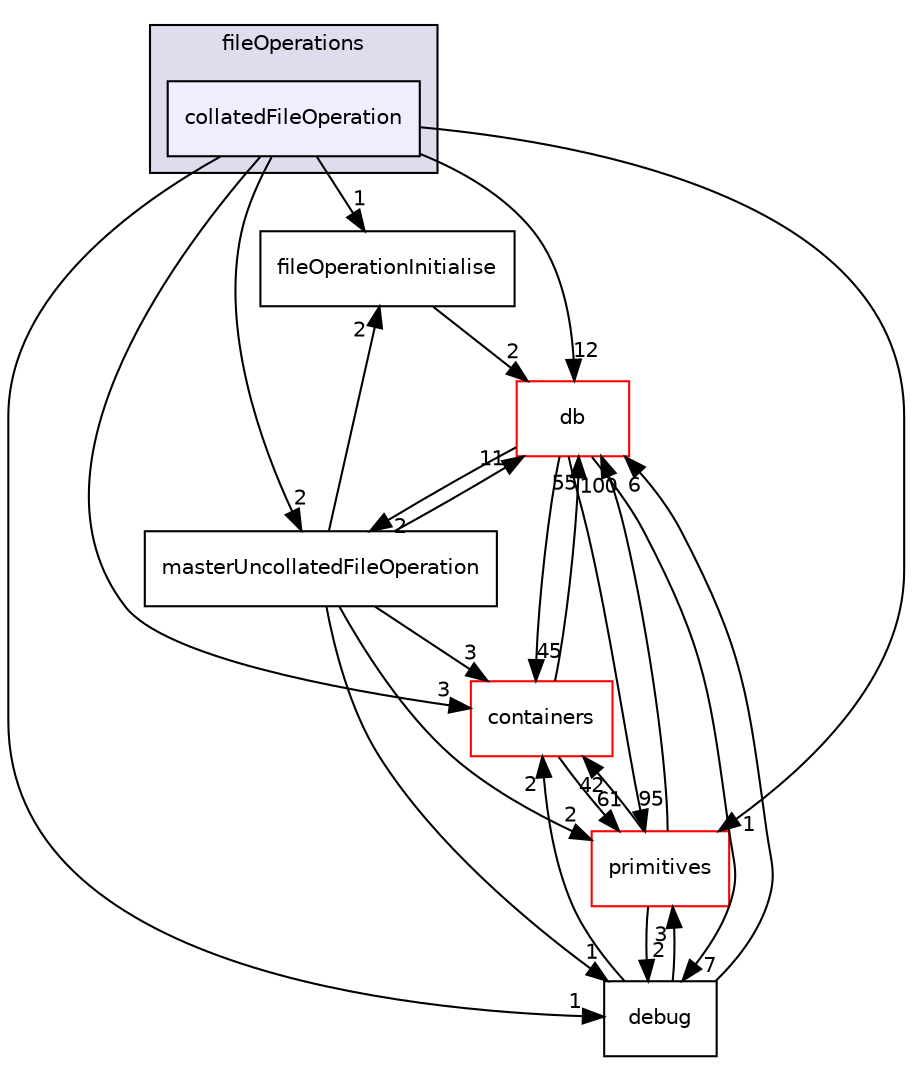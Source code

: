 digraph "src/OpenFOAM/global/fileOperations/collatedFileOperation" {
  bgcolor=transparent;
  compound=true
  node [ fontsize="10", fontname="Helvetica"];
  edge [ labelfontsize="10", labelfontname="Helvetica"];
  subgraph clusterdir_dfe0dd853c2607dc9337b9936f8a32b0 {
    graph [ bgcolor="#ddddee", pencolor="black", label="fileOperations" fontname="Helvetica", fontsize="10", URL="dir_dfe0dd853c2607dc9337b9936f8a32b0.html"]
  dir_4a792f938adaaec00f7f7813a243a406 [shape=box, label="collatedFileOperation", style="filled", fillcolor="#eeeeff", pencolor="black", URL="dir_4a792f938adaaec00f7f7813a243a406.html"];
  }
  dir_b5504db50b151b61c2a51dd9ce48bf8c [shape=box label="fileOperationInitialise" URL="dir_b5504db50b151b61c2a51dd9ce48bf8c.html"];
  dir_19d0872053bde092be81d7fe3f56cbf7 [shape=box label="containers" color="red" URL="dir_19d0872053bde092be81d7fe3f56cbf7.html"];
  dir_05402fc3129396956db6a925e0baa955 [shape=box label="masterUncollatedFileOperation" URL="dir_05402fc3129396956db6a925e0baa955.html"];
  dir_4f7b3d8a414cf437a62104bfc68c7f2f [shape=box label="debug" URL="dir_4f7b3d8a414cf437a62104bfc68c7f2f.html"];
  dir_63c634f7a7cfd679ac26c67fb30fc32f [shape=box label="db" color="red" URL="dir_63c634f7a7cfd679ac26c67fb30fc32f.html"];
  dir_3e50f45338116b169052b428016851aa [shape=box label="primitives" color="red" URL="dir_3e50f45338116b169052b428016851aa.html"];
  dir_b5504db50b151b61c2a51dd9ce48bf8c->dir_63c634f7a7cfd679ac26c67fb30fc32f [headlabel="2", labeldistance=1.5 headhref="dir_002404_002218.html"];
  dir_05402fc3129396956db6a925e0baa955->dir_b5504db50b151b61c2a51dd9ce48bf8c [headlabel="2", labeldistance=1.5 headhref="dir_002405_002404.html"];
  dir_05402fc3129396956db6a925e0baa955->dir_19d0872053bde092be81d7fe3f56cbf7 [headlabel="3", labeldistance=1.5 headhref="dir_002405_002156.html"];
  dir_05402fc3129396956db6a925e0baa955->dir_4f7b3d8a414cf437a62104bfc68c7f2f [headlabel="1", labeldistance=1.5 headhref="dir_002405_002399.html"];
  dir_05402fc3129396956db6a925e0baa955->dir_63c634f7a7cfd679ac26c67fb30fc32f [headlabel="11", labeldistance=1.5 headhref="dir_002405_002218.html"];
  dir_05402fc3129396956db6a925e0baa955->dir_3e50f45338116b169052b428016851aa [headlabel="2", labeldistance=1.5 headhref="dir_002405_002628.html"];
  dir_19d0872053bde092be81d7fe3f56cbf7->dir_63c634f7a7cfd679ac26c67fb30fc32f [headlabel="55", labeldistance=1.5 headhref="dir_002156_002218.html"];
  dir_19d0872053bde092be81d7fe3f56cbf7->dir_3e50f45338116b169052b428016851aa [headlabel="61", labeldistance=1.5 headhref="dir_002156_002628.html"];
  dir_4a792f938adaaec00f7f7813a243a406->dir_b5504db50b151b61c2a51dd9ce48bf8c [headlabel="1", labeldistance=1.5 headhref="dir_002402_002404.html"];
  dir_4a792f938adaaec00f7f7813a243a406->dir_19d0872053bde092be81d7fe3f56cbf7 [headlabel="3", labeldistance=1.5 headhref="dir_002402_002156.html"];
  dir_4a792f938adaaec00f7f7813a243a406->dir_05402fc3129396956db6a925e0baa955 [headlabel="2", labeldistance=1.5 headhref="dir_002402_002405.html"];
  dir_4a792f938adaaec00f7f7813a243a406->dir_4f7b3d8a414cf437a62104bfc68c7f2f [headlabel="1", labeldistance=1.5 headhref="dir_002402_002399.html"];
  dir_4a792f938adaaec00f7f7813a243a406->dir_63c634f7a7cfd679ac26c67fb30fc32f [headlabel="12", labeldistance=1.5 headhref="dir_002402_002218.html"];
  dir_4a792f938adaaec00f7f7813a243a406->dir_3e50f45338116b169052b428016851aa [headlabel="1", labeldistance=1.5 headhref="dir_002402_002628.html"];
  dir_4f7b3d8a414cf437a62104bfc68c7f2f->dir_19d0872053bde092be81d7fe3f56cbf7 [headlabel="2", labeldistance=1.5 headhref="dir_002399_002156.html"];
  dir_4f7b3d8a414cf437a62104bfc68c7f2f->dir_63c634f7a7cfd679ac26c67fb30fc32f [headlabel="6", labeldistance=1.5 headhref="dir_002399_002218.html"];
  dir_4f7b3d8a414cf437a62104bfc68c7f2f->dir_3e50f45338116b169052b428016851aa [headlabel="3", labeldistance=1.5 headhref="dir_002399_002628.html"];
  dir_63c634f7a7cfd679ac26c67fb30fc32f->dir_05402fc3129396956db6a925e0baa955 [headlabel="2", labeldistance=1.5 headhref="dir_002218_002405.html"];
  dir_63c634f7a7cfd679ac26c67fb30fc32f->dir_19d0872053bde092be81d7fe3f56cbf7 [headlabel="45", labeldistance=1.5 headhref="dir_002218_002156.html"];
  dir_63c634f7a7cfd679ac26c67fb30fc32f->dir_4f7b3d8a414cf437a62104bfc68c7f2f [headlabel="7", labeldistance=1.5 headhref="dir_002218_002399.html"];
  dir_63c634f7a7cfd679ac26c67fb30fc32f->dir_3e50f45338116b169052b428016851aa [headlabel="95", labeldistance=1.5 headhref="dir_002218_002628.html"];
  dir_3e50f45338116b169052b428016851aa->dir_19d0872053bde092be81d7fe3f56cbf7 [headlabel="42", labeldistance=1.5 headhref="dir_002628_002156.html"];
  dir_3e50f45338116b169052b428016851aa->dir_4f7b3d8a414cf437a62104bfc68c7f2f [headlabel="2", labeldistance=1.5 headhref="dir_002628_002399.html"];
  dir_3e50f45338116b169052b428016851aa->dir_63c634f7a7cfd679ac26c67fb30fc32f [headlabel="100", labeldistance=1.5 headhref="dir_002628_002218.html"];
}
